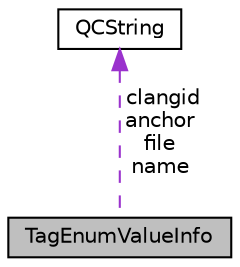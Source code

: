 digraph "TagEnumValueInfo"
{
 // INTERACTIVE_SVG=YES
 // LATEX_PDF_SIZE
  edge [fontname="Helvetica",fontsize="10",labelfontname="Helvetica",labelfontsize="10"];
  node [fontname="Helvetica",fontsize="10",shape=record];
  Node1 [label="TagEnumValueInfo",height=0.2,width=0.4,color="black", fillcolor="grey75", style="filled", fontcolor="black",tooltip="Container for enum values that are scoped within an enum"];
  Node2 -> Node1 [dir="back",color="darkorchid3",fontsize="10",style="dashed",label=" clangid\nanchor\nfile\nname" ,fontname="Helvetica"];
  Node2 [label="QCString",height=0.2,width=0.4,color="black", fillcolor="white", style="filled",URL="$d9/d45/class_q_c_string.html",tooltip="This is an alternative implementation of QCString."];
}
